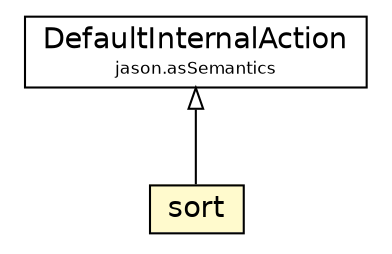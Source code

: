 #!/usr/local/bin/dot
#
# Class diagram 
# Generated by UMLGraph version 5.1 (http://www.umlgraph.org/)
#

digraph G {
	edge [fontname="Helvetica",fontsize=10,labelfontname="Helvetica",labelfontsize=10];
	node [fontname="Helvetica",fontsize=10,shape=plaintext];
	nodesep=0.25;
	ranksep=0.5;
	// jason.asSemantics.DefaultInternalAction
	c51972 [label=<<table title="jason.asSemantics.DefaultInternalAction" border="0" cellborder="1" cellspacing="0" cellpadding="2" port="p" href="../asSemantics/DefaultInternalAction.html">
		<tr><td><table border="0" cellspacing="0" cellpadding="1">
<tr><td align="center" balign="center"> DefaultInternalAction </td></tr>
<tr><td align="center" balign="center"><font point-size="8.0"> jason.asSemantics </font></td></tr>
		</table></td></tr>
		</table>>, fontname="Helvetica", fontcolor="black", fontsize=14.0];
	// jason.stdlib.sort
	c52135 [label=<<table title="jason.stdlib.sort" border="0" cellborder="1" cellspacing="0" cellpadding="2" port="p" bgcolor="lemonChiffon" href="./sort.html">
		<tr><td><table border="0" cellspacing="0" cellpadding="1">
<tr><td align="center" balign="center"> sort </td></tr>
		</table></td></tr>
		</table>>, fontname="Helvetica", fontcolor="black", fontsize=14.0];
	//jason.stdlib.sort extends jason.asSemantics.DefaultInternalAction
	c51972:p -> c52135:p [dir=back,arrowtail=empty];
}

